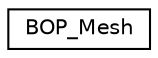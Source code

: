 digraph G
{
  edge [fontname="Helvetica",fontsize="10",labelfontname="Helvetica",labelfontsize="10"];
  node [fontname="Helvetica",fontsize="10",shape=record];
  rankdir=LR;
  Node1 [label="BOP_Mesh",height=0.2,width=0.4,color="black", fillcolor="white", style="filled",URL="$d3/d08/classBOP__Mesh.html"];
}
